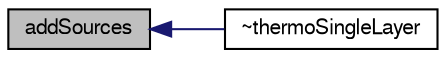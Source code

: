 digraph "addSources"
{
  bgcolor="transparent";
  edge [fontname="FreeSans",fontsize="10",labelfontname="FreeSans",labelfontsize="10"];
  node [fontname="FreeSans",fontsize="10",shape=record];
  rankdir="LR";
  Node1234 [label="addSources",height=0.2,width=0.4,color="black", fillcolor="grey75", style="filled", fontcolor="black"];
  Node1234 -> Node1235 [dir="back",color="midnightblue",fontsize="10",style="solid",fontname="FreeSans"];
  Node1235 [label="~thermoSingleLayer",height=0.2,width=0.4,color="black",URL="$a29182.html#a44a39da2a00c6c3baae8381e9027f505",tooltip="Destructor. "];
}
